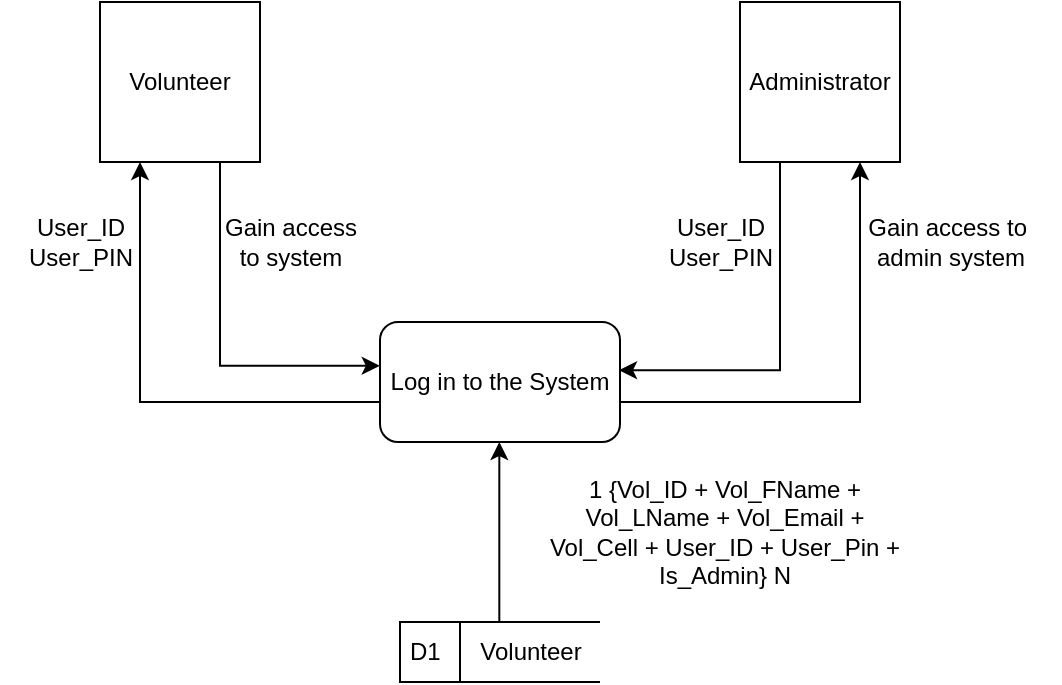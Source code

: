 <mxfile version="26.2.14">
  <diagram name="Page-1" id="ObPIO45_PiQr8g9zLOXR">
    <mxGraphModel dx="880" dy="399" grid="1" gridSize="10" guides="1" tooltips="1" connect="1" arrows="1" fold="1" page="1" pageScale="1" pageWidth="850" pageHeight="1100" math="0" shadow="0">
      <root>
        <mxCell id="0" />
        <mxCell id="1" parent="0" />
        <mxCell id="BIHh8B7FmufUokxiezGY-2" value="Volunteer" style="whiteSpace=wrap;html=1;aspect=fixed;" parent="1" vertex="1">
          <mxGeometry x="200" y="10" width="80" height="80" as="geometry" />
        </mxCell>
        <mxCell id="fCMUgm20pQ58N2CfXYkV-22" style="edgeStyle=orthogonalEdgeStyle;rounded=0;orthogonalLoop=1;jettySize=auto;html=1;entryX=0.75;entryY=1;entryDx=0;entryDy=0;" edge="1" parent="1" source="BIHh8B7FmufUokxiezGY-3" target="fCMUgm20pQ58N2CfXYkV-19">
          <mxGeometry relative="1" as="geometry">
            <Array as="points">
              <mxPoint x="580" y="210" />
            </Array>
          </mxGeometry>
        </mxCell>
        <mxCell id="fCMUgm20pQ58N2CfXYkV-26" style="edgeStyle=orthogonalEdgeStyle;rounded=0;orthogonalLoop=1;jettySize=auto;html=1;entryX=0.25;entryY=1;entryDx=0;entryDy=0;" edge="1" parent="1" source="BIHh8B7FmufUokxiezGY-3" target="BIHh8B7FmufUokxiezGY-2">
          <mxGeometry relative="1" as="geometry">
            <Array as="points">
              <mxPoint x="220" y="210" />
            </Array>
          </mxGeometry>
        </mxCell>
        <mxCell id="BIHh8B7FmufUokxiezGY-3" value="Log in to the System" style="rounded=1;whiteSpace=wrap;html=1;" parent="1" vertex="1">
          <mxGeometry x="340" y="170" width="120" height="60" as="geometry" />
        </mxCell>
        <mxCell id="fCMUgm20pQ58N2CfXYkV-2" value="" style="group" vertex="1" connectable="0" parent="1">
          <mxGeometry x="350" y="320" width="100" height="30" as="geometry" />
        </mxCell>
        <mxCell id="BIHh8B7FmufUokxiezGY-1" value="D1" style="html=1;dashed=0;whiteSpace=wrap;shape=mxgraph.dfd.dataStoreID;align=left;spacingLeft=3;points=[[0,0],[0.5,0],[1,0],[0,0.5],[1,0.5],[0,1],[0.5,1],[1,1]];movable=0;resizable=0;rotatable=0;deletable=0;editable=0;locked=1;connectable=0;" parent="fCMUgm20pQ58N2CfXYkV-2" vertex="1">
          <mxGeometry width="100" height="30" as="geometry" />
        </mxCell>
        <mxCell id="fCMUgm20pQ58N2CfXYkV-1" value="Volunteer" style="text;html=1;align=center;verticalAlign=middle;resizable=1;points=[];autosize=1;strokeColor=none;fillColor=none;movable=1;rotatable=1;deletable=1;editable=1;locked=0;connectable=1;" vertex="1" parent="fCMUgm20pQ58N2CfXYkV-2">
          <mxGeometry x="30" width="70" height="30" as="geometry" />
        </mxCell>
        <mxCell id="fCMUgm20pQ58N2CfXYkV-9" value="User_ID&lt;div&gt;User_PIN&lt;/div&gt;" style="text;html=1;align=center;verticalAlign=middle;resizable=0;points=[];autosize=1;strokeColor=none;fillColor=none;" vertex="1" parent="1">
          <mxGeometry x="150" y="110" width="80" height="40" as="geometry" />
        </mxCell>
        <mxCell id="fCMUgm20pQ58N2CfXYkV-11" style="edgeStyle=orthogonalEdgeStyle;rounded=0;orthogonalLoop=1;jettySize=auto;html=1;" edge="1" parent="1">
          <mxGeometry relative="1" as="geometry">
            <mxPoint x="399.66" y="230" as="targetPoint" />
            <mxPoint x="399.66" y="320" as="sourcePoint" />
          </mxGeometry>
        </mxCell>
        <mxCell id="fCMUgm20pQ58N2CfXYkV-12" value="1 {Vol_ID + Vol_FName +&lt;div&gt;Vol_LName + Vol_Email +&lt;div&gt;Vol_Cell + User_ID + User_Pin +&lt;/div&gt;&lt;div&gt;Is_Admin} N&lt;/div&gt;&lt;/div&gt;" style="text;html=1;align=center;verticalAlign=middle;resizable=0;points=[];autosize=1;strokeColor=none;fillColor=none;" vertex="1" parent="1">
          <mxGeometry x="412" y="240" width="200" height="70" as="geometry" />
        </mxCell>
        <mxCell id="fCMUgm20pQ58N2CfXYkV-13" value="Gain access&lt;div&gt;to system&lt;/div&gt;" style="text;html=1;align=center;verticalAlign=middle;resizable=0;points=[];autosize=1;strokeColor=none;fillColor=none;" vertex="1" parent="1">
          <mxGeometry x="250" y="110" width="90" height="40" as="geometry" />
        </mxCell>
        <mxCell id="fCMUgm20pQ58N2CfXYkV-19" value="Administrator" style="whiteSpace=wrap;html=1;aspect=fixed;" vertex="1" parent="1">
          <mxGeometry x="520" y="10" width="80" height="80" as="geometry" />
        </mxCell>
        <mxCell id="fCMUgm20pQ58N2CfXYkV-20" style="edgeStyle=orthogonalEdgeStyle;rounded=0;orthogonalLoop=1;jettySize=auto;html=1;entryX=0.996;entryY=0.402;entryDx=0;entryDy=0;entryPerimeter=0;" edge="1" parent="1" source="fCMUgm20pQ58N2CfXYkV-19" target="BIHh8B7FmufUokxiezGY-3">
          <mxGeometry relative="1" as="geometry">
            <Array as="points">
              <mxPoint x="540" y="194" />
            </Array>
          </mxGeometry>
        </mxCell>
        <mxCell id="fCMUgm20pQ58N2CfXYkV-23" value="User_ID&lt;div&gt;User_PIN&lt;/div&gt;" style="text;html=1;align=center;verticalAlign=middle;resizable=0;points=[];autosize=1;strokeColor=none;fillColor=none;" vertex="1" parent="1">
          <mxGeometry x="470" y="110" width="80" height="40" as="geometry" />
        </mxCell>
        <mxCell id="fCMUgm20pQ58N2CfXYkV-24" value="Gain access to&amp;nbsp;&lt;div&gt;&lt;span style=&quot;background-color: transparent; color: light-dark(rgb(0, 0, 0), rgb(255, 255, 255));&quot;&gt;admin system&lt;/span&gt;&lt;/div&gt;" style="text;html=1;align=center;verticalAlign=middle;resizable=0;points=[];autosize=1;strokeColor=none;fillColor=none;" vertex="1" parent="1">
          <mxGeometry x="570" y="110" width="110" height="40" as="geometry" />
        </mxCell>
        <mxCell id="fCMUgm20pQ58N2CfXYkV-25" style="edgeStyle=orthogonalEdgeStyle;rounded=0;orthogonalLoop=1;jettySize=auto;html=1;entryX=-0.001;entryY=0.365;entryDx=0;entryDy=0;entryPerimeter=0;" edge="1" parent="1" source="BIHh8B7FmufUokxiezGY-2" target="BIHh8B7FmufUokxiezGY-3">
          <mxGeometry relative="1" as="geometry">
            <Array as="points">
              <mxPoint x="260" y="192" />
            </Array>
          </mxGeometry>
        </mxCell>
      </root>
    </mxGraphModel>
  </diagram>
</mxfile>
